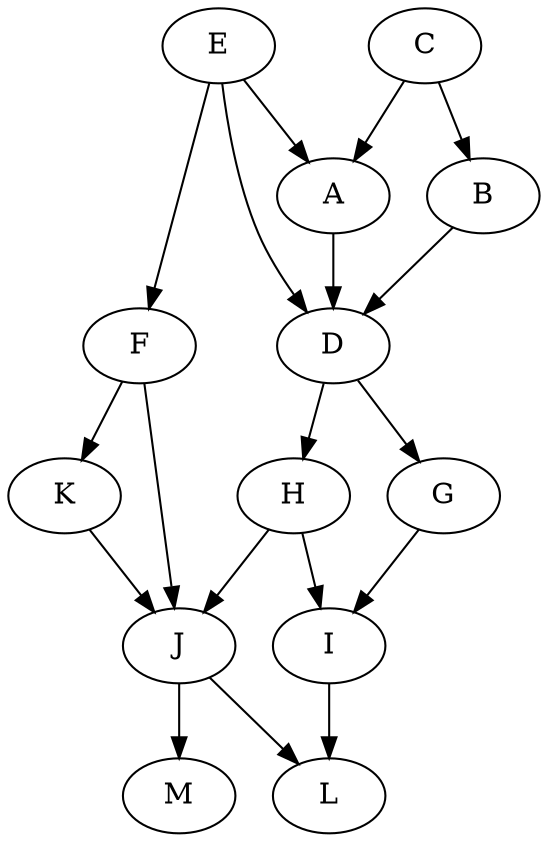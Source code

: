 digraph {
    A -> D
    B -> D
    C -> A
    C -> B
    D -> H
    D -> G
    E -> A
    E -> D
    E -> F
    F -> K
    F -> J
    G -> I
    H -> J
    H -> I
    I -> L
    J -> M
    J -> L
    K -> J
}
